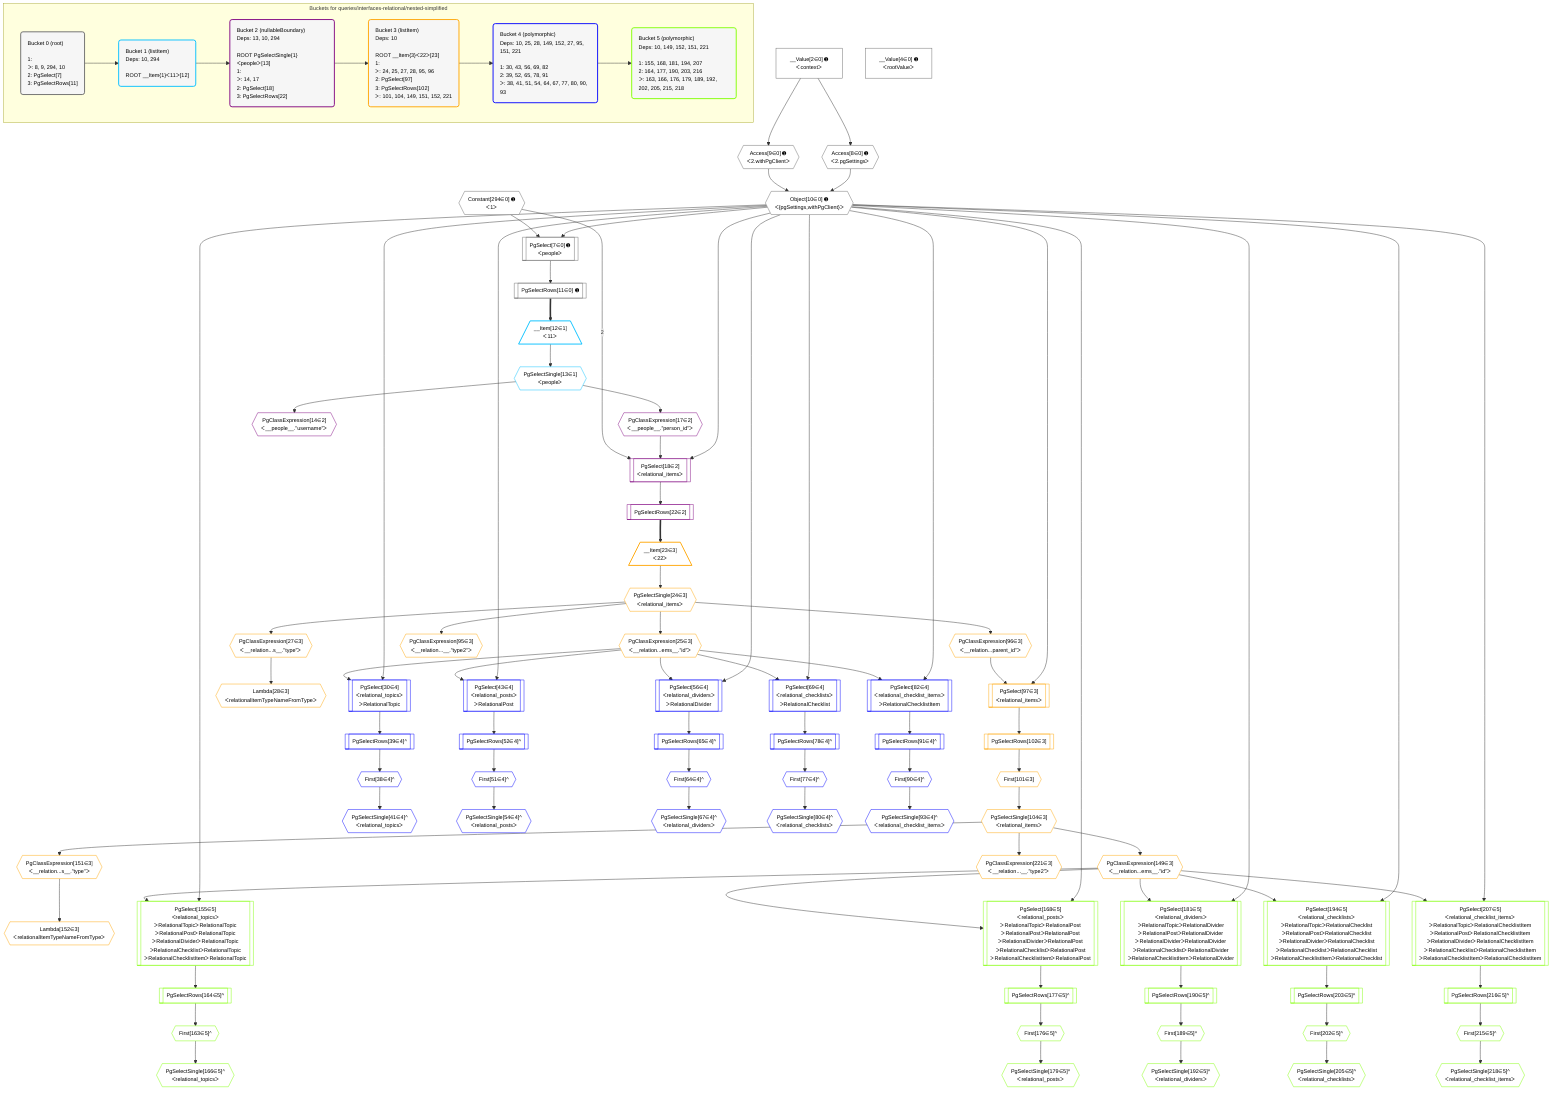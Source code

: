 %%{init: {'themeVariables': { 'fontSize': '12px'}}}%%
graph TD
    classDef path fill:#eee,stroke:#000,color:#000
    classDef plan fill:#fff,stroke-width:1px,color:#000
    classDef itemplan fill:#fff,stroke-width:2px,color:#000
    classDef unbatchedplan fill:#dff,stroke-width:1px,color:#000
    classDef sideeffectplan fill:#fcc,stroke-width:2px,color:#000
    classDef bucket fill:#f6f6f6,color:#000,stroke-width:2px,text-align:left

    subgraph "Buckets for queries/interfaces-relational/nested-simplified"
    Bucket0("Bucket 0 (root)<br /><br />1: <br />ᐳ: 8, 9, 294, 10<br />2: PgSelect[7]<br />3: PgSelectRows[11]"):::bucket
    Bucket1("Bucket 1 (listItem)<br />Deps: 10, 294<br /><br />ROOT __Item{1}ᐸ11ᐳ[12]"):::bucket
    Bucket2("Bucket 2 (nullableBoundary)<br />Deps: 13, 10, 294<br /><br />ROOT PgSelectSingle{1}ᐸpeopleᐳ[13]<br />1: <br />ᐳ: 14, 17<br />2: PgSelect[18]<br />3: PgSelectRows[22]"):::bucket
    Bucket3("Bucket 3 (listItem)<br />Deps: 10<br /><br />ROOT __Item{3}ᐸ22ᐳ[23]<br />1: <br />ᐳ: 24, 25, 27, 28, 95, 96<br />2: PgSelect[97]<br />3: PgSelectRows[102]<br />ᐳ: 101, 104, 149, 151, 152, 221"):::bucket
    Bucket4("Bucket 4 (polymorphic)<br />Deps: 10, 25, 28, 149, 152, 27, 95, 151, 221<br /><br />1: 30, 43, 56, 69, 82<br />2: 39, 52, 65, 78, 91<br />ᐳ: 38, 41, 51, 54, 64, 67, 77, 80, 90, 93"):::bucket
    Bucket5("Bucket 5 (polymorphic)<br />Deps: 10, 149, 152, 151, 221<br /><br />1: 155, 168, 181, 194, 207<br />2: 164, 177, 190, 203, 216<br />ᐳ: 163, 166, 176, 179, 189, 192, 202, 205, 215, 218"):::bucket
    end
    Bucket0 --> Bucket1
    Bucket1 --> Bucket2
    Bucket2 --> Bucket3
    Bucket3 --> Bucket4
    Bucket4 --> Bucket5

    %% plan dependencies
    PgSelect7[["PgSelect[7∈0] ➊<br />ᐸpeopleᐳ"]]:::plan
    Object10{{"Object[10∈0] ➊<br />ᐸ{pgSettings,withPgClient}ᐳ"}}:::plan
    Constant294{{"Constant[294∈0] ➊<br />ᐸ1ᐳ"}}:::plan
    Object10 & Constant294 --> PgSelect7
    Access8{{"Access[8∈0] ➊<br />ᐸ2.pgSettingsᐳ"}}:::plan
    Access9{{"Access[9∈0] ➊<br />ᐸ2.withPgClientᐳ"}}:::plan
    Access8 & Access9 --> Object10
    __Value2["__Value[2∈0] ➊<br />ᐸcontextᐳ"]:::plan
    __Value2 --> Access8
    __Value2 --> Access9
    PgSelectRows11[["PgSelectRows[11∈0] ➊"]]:::plan
    PgSelect7 --> PgSelectRows11
    __Value4["__Value[4∈0] ➊<br />ᐸrootValueᐳ"]:::plan
    __Item12[/"__Item[12∈1]<br />ᐸ11ᐳ"\]:::itemplan
    PgSelectRows11 ==> __Item12
    PgSelectSingle13{{"PgSelectSingle[13∈1]<br />ᐸpeopleᐳ"}}:::plan
    __Item12 --> PgSelectSingle13
    PgSelect18[["PgSelect[18∈2]<br />ᐸrelational_itemsᐳ"]]:::plan
    PgClassExpression17{{"PgClassExpression[17∈2]<br />ᐸ__people__.”person_id”ᐳ"}}:::plan
    Object10 & PgClassExpression17 --> PgSelect18
    Constant294 -- 2 --> PgSelect18
    PgClassExpression14{{"PgClassExpression[14∈2]<br />ᐸ__people__.”username”ᐳ"}}:::plan
    PgSelectSingle13 --> PgClassExpression14
    PgSelectSingle13 --> PgClassExpression17
    PgSelectRows22[["PgSelectRows[22∈2]"]]:::plan
    PgSelect18 --> PgSelectRows22
    PgSelect97[["PgSelect[97∈3]<br />ᐸrelational_itemsᐳ"]]:::plan
    PgClassExpression96{{"PgClassExpression[96∈3]<br />ᐸ__relation...parent_id”ᐳ"}}:::plan
    Object10 & PgClassExpression96 --> PgSelect97
    __Item23[/"__Item[23∈3]<br />ᐸ22ᐳ"\]:::itemplan
    PgSelectRows22 ==> __Item23
    PgSelectSingle24{{"PgSelectSingle[24∈3]<br />ᐸrelational_itemsᐳ"}}:::plan
    __Item23 --> PgSelectSingle24
    PgClassExpression25{{"PgClassExpression[25∈3]<br />ᐸ__relation...ems__.”id”ᐳ"}}:::plan
    PgSelectSingle24 --> PgClassExpression25
    PgClassExpression27{{"PgClassExpression[27∈3]<br />ᐸ__relation...s__.”type”ᐳ"}}:::plan
    PgSelectSingle24 --> PgClassExpression27
    Lambda28{{"Lambda[28∈3]<br />ᐸrelationalItemTypeNameFromTypeᐳ"}}:::plan
    PgClassExpression27 --> Lambda28
    PgClassExpression95{{"PgClassExpression[95∈3]<br />ᐸ__relation...__.”type2”ᐳ"}}:::plan
    PgSelectSingle24 --> PgClassExpression95
    PgSelectSingle24 --> PgClassExpression96
    First101{{"First[101∈3]"}}:::plan
    PgSelectRows102[["PgSelectRows[102∈3]"]]:::plan
    PgSelectRows102 --> First101
    PgSelect97 --> PgSelectRows102
    PgSelectSingle104{{"PgSelectSingle[104∈3]<br />ᐸrelational_itemsᐳ"}}:::plan
    First101 --> PgSelectSingle104
    PgClassExpression149{{"PgClassExpression[149∈3]<br />ᐸ__relation...ems__.”id”ᐳ"}}:::plan
    PgSelectSingle104 --> PgClassExpression149
    PgClassExpression151{{"PgClassExpression[151∈3]<br />ᐸ__relation...s__.”type”ᐳ"}}:::plan
    PgSelectSingle104 --> PgClassExpression151
    Lambda152{{"Lambda[152∈3]<br />ᐸrelationalItemTypeNameFromTypeᐳ"}}:::plan
    PgClassExpression151 --> Lambda152
    PgClassExpression221{{"PgClassExpression[221∈3]<br />ᐸ__relation...__.”type2”ᐳ"}}:::plan
    PgSelectSingle104 --> PgClassExpression221
    PgSelect30[["PgSelect[30∈4]<br />ᐸrelational_topicsᐳ<br />ᐳRelationalTopic"]]:::plan
    Object10 & PgClassExpression25 --> PgSelect30
    PgSelect43[["PgSelect[43∈4]<br />ᐸrelational_postsᐳ<br />ᐳRelationalPost"]]:::plan
    Object10 & PgClassExpression25 --> PgSelect43
    PgSelect56[["PgSelect[56∈4]<br />ᐸrelational_dividersᐳ<br />ᐳRelationalDivider"]]:::plan
    Object10 & PgClassExpression25 --> PgSelect56
    PgSelect69[["PgSelect[69∈4]<br />ᐸrelational_checklistsᐳ<br />ᐳRelationalChecklist"]]:::plan
    Object10 & PgClassExpression25 --> PgSelect69
    PgSelect82[["PgSelect[82∈4]<br />ᐸrelational_checklist_itemsᐳ<br />ᐳRelationalChecklistItem"]]:::plan
    Object10 & PgClassExpression25 --> PgSelect82
    First38{{"First[38∈4]^"}}:::plan
    PgSelectRows39[["PgSelectRows[39∈4]^"]]:::plan
    PgSelectRows39 --> First38
    PgSelect30 --> PgSelectRows39
    PgSelectSingle41{{"PgSelectSingle[41∈4]^<br />ᐸrelational_topicsᐳ"}}:::plan
    First38 --> PgSelectSingle41
    First51{{"First[51∈4]^"}}:::plan
    PgSelectRows52[["PgSelectRows[52∈4]^"]]:::plan
    PgSelectRows52 --> First51
    PgSelect43 --> PgSelectRows52
    PgSelectSingle54{{"PgSelectSingle[54∈4]^<br />ᐸrelational_postsᐳ"}}:::plan
    First51 --> PgSelectSingle54
    First64{{"First[64∈4]^"}}:::plan
    PgSelectRows65[["PgSelectRows[65∈4]^"]]:::plan
    PgSelectRows65 --> First64
    PgSelect56 --> PgSelectRows65
    PgSelectSingle67{{"PgSelectSingle[67∈4]^<br />ᐸrelational_dividersᐳ"}}:::plan
    First64 --> PgSelectSingle67
    First77{{"First[77∈4]^"}}:::plan
    PgSelectRows78[["PgSelectRows[78∈4]^"]]:::plan
    PgSelectRows78 --> First77
    PgSelect69 --> PgSelectRows78
    PgSelectSingle80{{"PgSelectSingle[80∈4]^<br />ᐸrelational_checklistsᐳ"}}:::plan
    First77 --> PgSelectSingle80
    First90{{"First[90∈4]^"}}:::plan
    PgSelectRows91[["PgSelectRows[91∈4]^"]]:::plan
    PgSelectRows91 --> First90
    PgSelect82 --> PgSelectRows91
    PgSelectSingle93{{"PgSelectSingle[93∈4]^<br />ᐸrelational_checklist_itemsᐳ"}}:::plan
    First90 --> PgSelectSingle93
    PgSelect155[["PgSelect[155∈5]<br />ᐸrelational_topicsᐳ<br />ᐳRelationalTopicᐳRelationalTopic<br />ᐳRelationalPostᐳRelationalTopic<br />ᐳRelationalDividerᐳRelationalTopic<br />ᐳRelationalChecklistᐳRelationalTopic<br />ᐳRelationalChecklistItemᐳRelationalTopic"]]:::plan
    Object10 & PgClassExpression149 --> PgSelect155
    PgSelect168[["PgSelect[168∈5]<br />ᐸrelational_postsᐳ<br />ᐳRelationalTopicᐳRelationalPost<br />ᐳRelationalPostᐳRelationalPost<br />ᐳRelationalDividerᐳRelationalPost<br />ᐳRelationalChecklistᐳRelationalPost<br />ᐳRelationalChecklistItemᐳRelationalPost"]]:::plan
    Object10 & PgClassExpression149 --> PgSelect168
    PgSelect181[["PgSelect[181∈5]<br />ᐸrelational_dividersᐳ<br />ᐳRelationalTopicᐳRelationalDivider<br />ᐳRelationalPostᐳRelationalDivider<br />ᐳRelationalDividerᐳRelationalDivider<br />ᐳRelationalChecklistᐳRelationalDivider<br />ᐳRelationalChecklistItemᐳRelationalDivider"]]:::plan
    Object10 & PgClassExpression149 --> PgSelect181
    PgSelect194[["PgSelect[194∈5]<br />ᐸrelational_checklistsᐳ<br />ᐳRelationalTopicᐳRelationalChecklist<br />ᐳRelationalPostᐳRelationalChecklist<br />ᐳRelationalDividerᐳRelationalChecklist<br />ᐳRelationalChecklistᐳRelationalChecklist<br />ᐳRelationalChecklistItemᐳRelationalChecklist"]]:::plan
    Object10 & PgClassExpression149 --> PgSelect194
    PgSelect207[["PgSelect[207∈5]<br />ᐸrelational_checklist_itemsᐳ<br />ᐳRelationalTopicᐳRelationalChecklistItem<br />ᐳRelationalPostᐳRelationalChecklistItem<br />ᐳRelationalDividerᐳRelationalChecklistItem<br />ᐳRelationalChecklistᐳRelationalChecklistItem<br />ᐳRelationalChecklistItemᐳRelationalChecklistItem"]]:::plan
    Object10 & PgClassExpression149 --> PgSelect207
    First163{{"First[163∈5]^"}}:::plan
    PgSelectRows164[["PgSelectRows[164∈5]^"]]:::plan
    PgSelectRows164 --> First163
    PgSelect155 --> PgSelectRows164
    PgSelectSingle166{{"PgSelectSingle[166∈5]^<br />ᐸrelational_topicsᐳ"}}:::plan
    First163 --> PgSelectSingle166
    First176{{"First[176∈5]^"}}:::plan
    PgSelectRows177[["PgSelectRows[177∈5]^"]]:::plan
    PgSelectRows177 --> First176
    PgSelect168 --> PgSelectRows177
    PgSelectSingle179{{"PgSelectSingle[179∈5]^<br />ᐸrelational_postsᐳ"}}:::plan
    First176 --> PgSelectSingle179
    First189{{"First[189∈5]^"}}:::plan
    PgSelectRows190[["PgSelectRows[190∈5]^"]]:::plan
    PgSelectRows190 --> First189
    PgSelect181 --> PgSelectRows190
    PgSelectSingle192{{"PgSelectSingle[192∈5]^<br />ᐸrelational_dividersᐳ"}}:::plan
    First189 --> PgSelectSingle192
    First202{{"First[202∈5]^"}}:::plan
    PgSelectRows203[["PgSelectRows[203∈5]^"]]:::plan
    PgSelectRows203 --> First202
    PgSelect194 --> PgSelectRows203
    PgSelectSingle205{{"PgSelectSingle[205∈5]^<br />ᐸrelational_checklistsᐳ"}}:::plan
    First202 --> PgSelectSingle205
    First215{{"First[215∈5]^"}}:::plan
    PgSelectRows216[["PgSelectRows[216∈5]^"]]:::plan
    PgSelectRows216 --> First215
    PgSelect207 --> PgSelectRows216
    PgSelectSingle218{{"PgSelectSingle[218∈5]^<br />ᐸrelational_checklist_itemsᐳ"}}:::plan
    First215 --> PgSelectSingle218

    %% define steps
    classDef bucket0 stroke:#696969
    class Bucket0,__Value2,__Value4,PgSelect7,Access8,Access9,Object10,PgSelectRows11,Constant294 bucket0
    classDef bucket1 stroke:#00bfff
    class Bucket1,__Item12,PgSelectSingle13 bucket1
    classDef bucket2 stroke:#7f007f
    class Bucket2,PgClassExpression14,PgClassExpression17,PgSelect18,PgSelectRows22 bucket2
    classDef bucket3 stroke:#ffa500
    class Bucket3,__Item23,PgSelectSingle24,PgClassExpression25,PgClassExpression27,Lambda28,PgClassExpression95,PgClassExpression96,PgSelect97,First101,PgSelectRows102,PgSelectSingle104,PgClassExpression149,PgClassExpression151,Lambda152,PgClassExpression221 bucket3
    classDef bucket4 stroke:#0000ff
    class Bucket4,PgSelect30,First38,PgSelectRows39,PgSelectSingle41,PgSelect43,First51,PgSelectRows52,PgSelectSingle54,PgSelect56,First64,PgSelectRows65,PgSelectSingle67,PgSelect69,First77,PgSelectRows78,PgSelectSingle80,PgSelect82,First90,PgSelectRows91,PgSelectSingle93 bucket4
    classDef bucket5 stroke:#7fff00
    class Bucket5,PgSelect155,First163,PgSelectRows164,PgSelectSingle166,PgSelect168,First176,PgSelectRows177,PgSelectSingle179,PgSelect181,First189,PgSelectRows190,PgSelectSingle192,PgSelect194,First202,PgSelectRows203,PgSelectSingle205,PgSelect207,First215,PgSelectRows216,PgSelectSingle218 bucket5